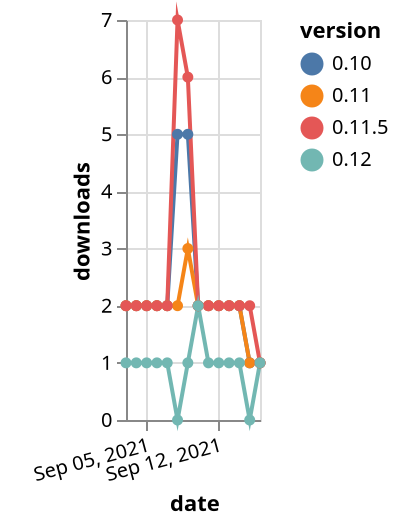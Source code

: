 {"$schema": "https://vega.github.io/schema/vega-lite/v5.json", "description": "A simple bar chart with embedded data.", "data": {"values": [{"date": "2021-09-03", "total": 3963, "delta": 2, "version": "0.10"}, {"date": "2021-09-04", "total": 3965, "delta": 2, "version": "0.10"}, {"date": "2021-09-05", "total": 3967, "delta": 2, "version": "0.10"}, {"date": "2021-09-06", "total": 3969, "delta": 2, "version": "0.10"}, {"date": "2021-09-07", "total": 3971, "delta": 2, "version": "0.10"}, {"date": "2021-09-08", "total": 3976, "delta": 5, "version": "0.10"}, {"date": "2021-09-09", "total": 3981, "delta": 5, "version": "0.10"}, {"date": "2021-09-10", "total": 3983, "delta": 2, "version": "0.10"}, {"date": "2021-09-11", "total": 3985, "delta": 2, "version": "0.10"}, {"date": "2021-09-12", "total": 3987, "delta": 2, "version": "0.10"}, {"date": "2021-09-13", "total": 3989, "delta": 2, "version": "0.10"}, {"date": "2021-09-14", "total": 3991, "delta": 2, "version": "0.10"}, {"date": "2021-09-15", "total": 3992, "delta": 1, "version": "0.10"}, {"date": "2021-09-16", "total": 3993, "delta": 1, "version": "0.10"}, {"date": "2021-09-03", "total": 2531, "delta": 2, "version": "0.11"}, {"date": "2021-09-04", "total": 2533, "delta": 2, "version": "0.11"}, {"date": "2021-09-05", "total": 2535, "delta": 2, "version": "0.11"}, {"date": "2021-09-06", "total": 2537, "delta": 2, "version": "0.11"}, {"date": "2021-09-07", "total": 2539, "delta": 2, "version": "0.11"}, {"date": "2021-09-08", "total": 2541, "delta": 2, "version": "0.11"}, {"date": "2021-09-09", "total": 2544, "delta": 3, "version": "0.11"}, {"date": "2021-09-10", "total": 2546, "delta": 2, "version": "0.11"}, {"date": "2021-09-11", "total": 2548, "delta": 2, "version": "0.11"}, {"date": "2021-09-12", "total": 2550, "delta": 2, "version": "0.11"}, {"date": "2021-09-13", "total": 2552, "delta": 2, "version": "0.11"}, {"date": "2021-09-14", "total": 2554, "delta": 2, "version": "0.11"}, {"date": "2021-09-15", "total": 2555, "delta": 1, "version": "0.11"}, {"date": "2021-09-16", "total": 2556, "delta": 1, "version": "0.11"}, {"date": "2021-09-03", "total": 3187, "delta": 2, "version": "0.11.5"}, {"date": "2021-09-04", "total": 3189, "delta": 2, "version": "0.11.5"}, {"date": "2021-09-05", "total": 3191, "delta": 2, "version": "0.11.5"}, {"date": "2021-09-06", "total": 3193, "delta": 2, "version": "0.11.5"}, {"date": "2021-09-07", "total": 3195, "delta": 2, "version": "0.11.5"}, {"date": "2021-09-08", "total": 3202, "delta": 7, "version": "0.11.5"}, {"date": "2021-09-09", "total": 3208, "delta": 6, "version": "0.11.5"}, {"date": "2021-09-10", "total": 3210, "delta": 2, "version": "0.11.5"}, {"date": "2021-09-11", "total": 3212, "delta": 2, "version": "0.11.5"}, {"date": "2021-09-12", "total": 3214, "delta": 2, "version": "0.11.5"}, {"date": "2021-09-13", "total": 3216, "delta": 2, "version": "0.11.5"}, {"date": "2021-09-14", "total": 3218, "delta": 2, "version": "0.11.5"}, {"date": "2021-09-15", "total": 3220, "delta": 2, "version": "0.11.5"}, {"date": "2021-09-16", "total": 3221, "delta": 1, "version": "0.11.5"}, {"date": "2021-09-03", "total": 213, "delta": 1, "version": "0.12"}, {"date": "2021-09-04", "total": 214, "delta": 1, "version": "0.12"}, {"date": "2021-09-05", "total": 215, "delta": 1, "version": "0.12"}, {"date": "2021-09-06", "total": 216, "delta": 1, "version": "0.12"}, {"date": "2021-09-07", "total": 217, "delta": 1, "version": "0.12"}, {"date": "2021-09-08", "total": 217, "delta": 0, "version": "0.12"}, {"date": "2021-09-09", "total": 218, "delta": 1, "version": "0.12"}, {"date": "2021-09-10", "total": 220, "delta": 2, "version": "0.12"}, {"date": "2021-09-11", "total": 221, "delta": 1, "version": "0.12"}, {"date": "2021-09-12", "total": 222, "delta": 1, "version": "0.12"}, {"date": "2021-09-13", "total": 223, "delta": 1, "version": "0.12"}, {"date": "2021-09-14", "total": 224, "delta": 1, "version": "0.12"}, {"date": "2021-09-15", "total": 224, "delta": 0, "version": "0.12"}, {"date": "2021-09-16", "total": 225, "delta": 1, "version": "0.12"}]}, "width": "container", "mark": {"type": "line", "point": {"filled": true}}, "encoding": {"x": {"field": "date", "type": "temporal", "timeUnit": "yearmonthdate", "title": "date", "axis": {"labelAngle": -15}}, "y": {"field": "delta", "type": "quantitative", "title": "downloads"}, "color": {"field": "version", "type": "nominal"}, "tooltip": {"field": "delta"}}}